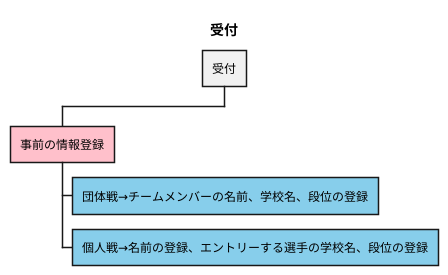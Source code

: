 @startwbs 受付システム
title 受付
+ 受付
**[#Pink] 事前の情報登録
***[#SkyBlue] 団体戦→チームメンバーの名前、学校名、段位の登録
***[#SkyBlue] 個人戦→名前の登録、エントリーする選手の学校名、段位の登録
@endwbs